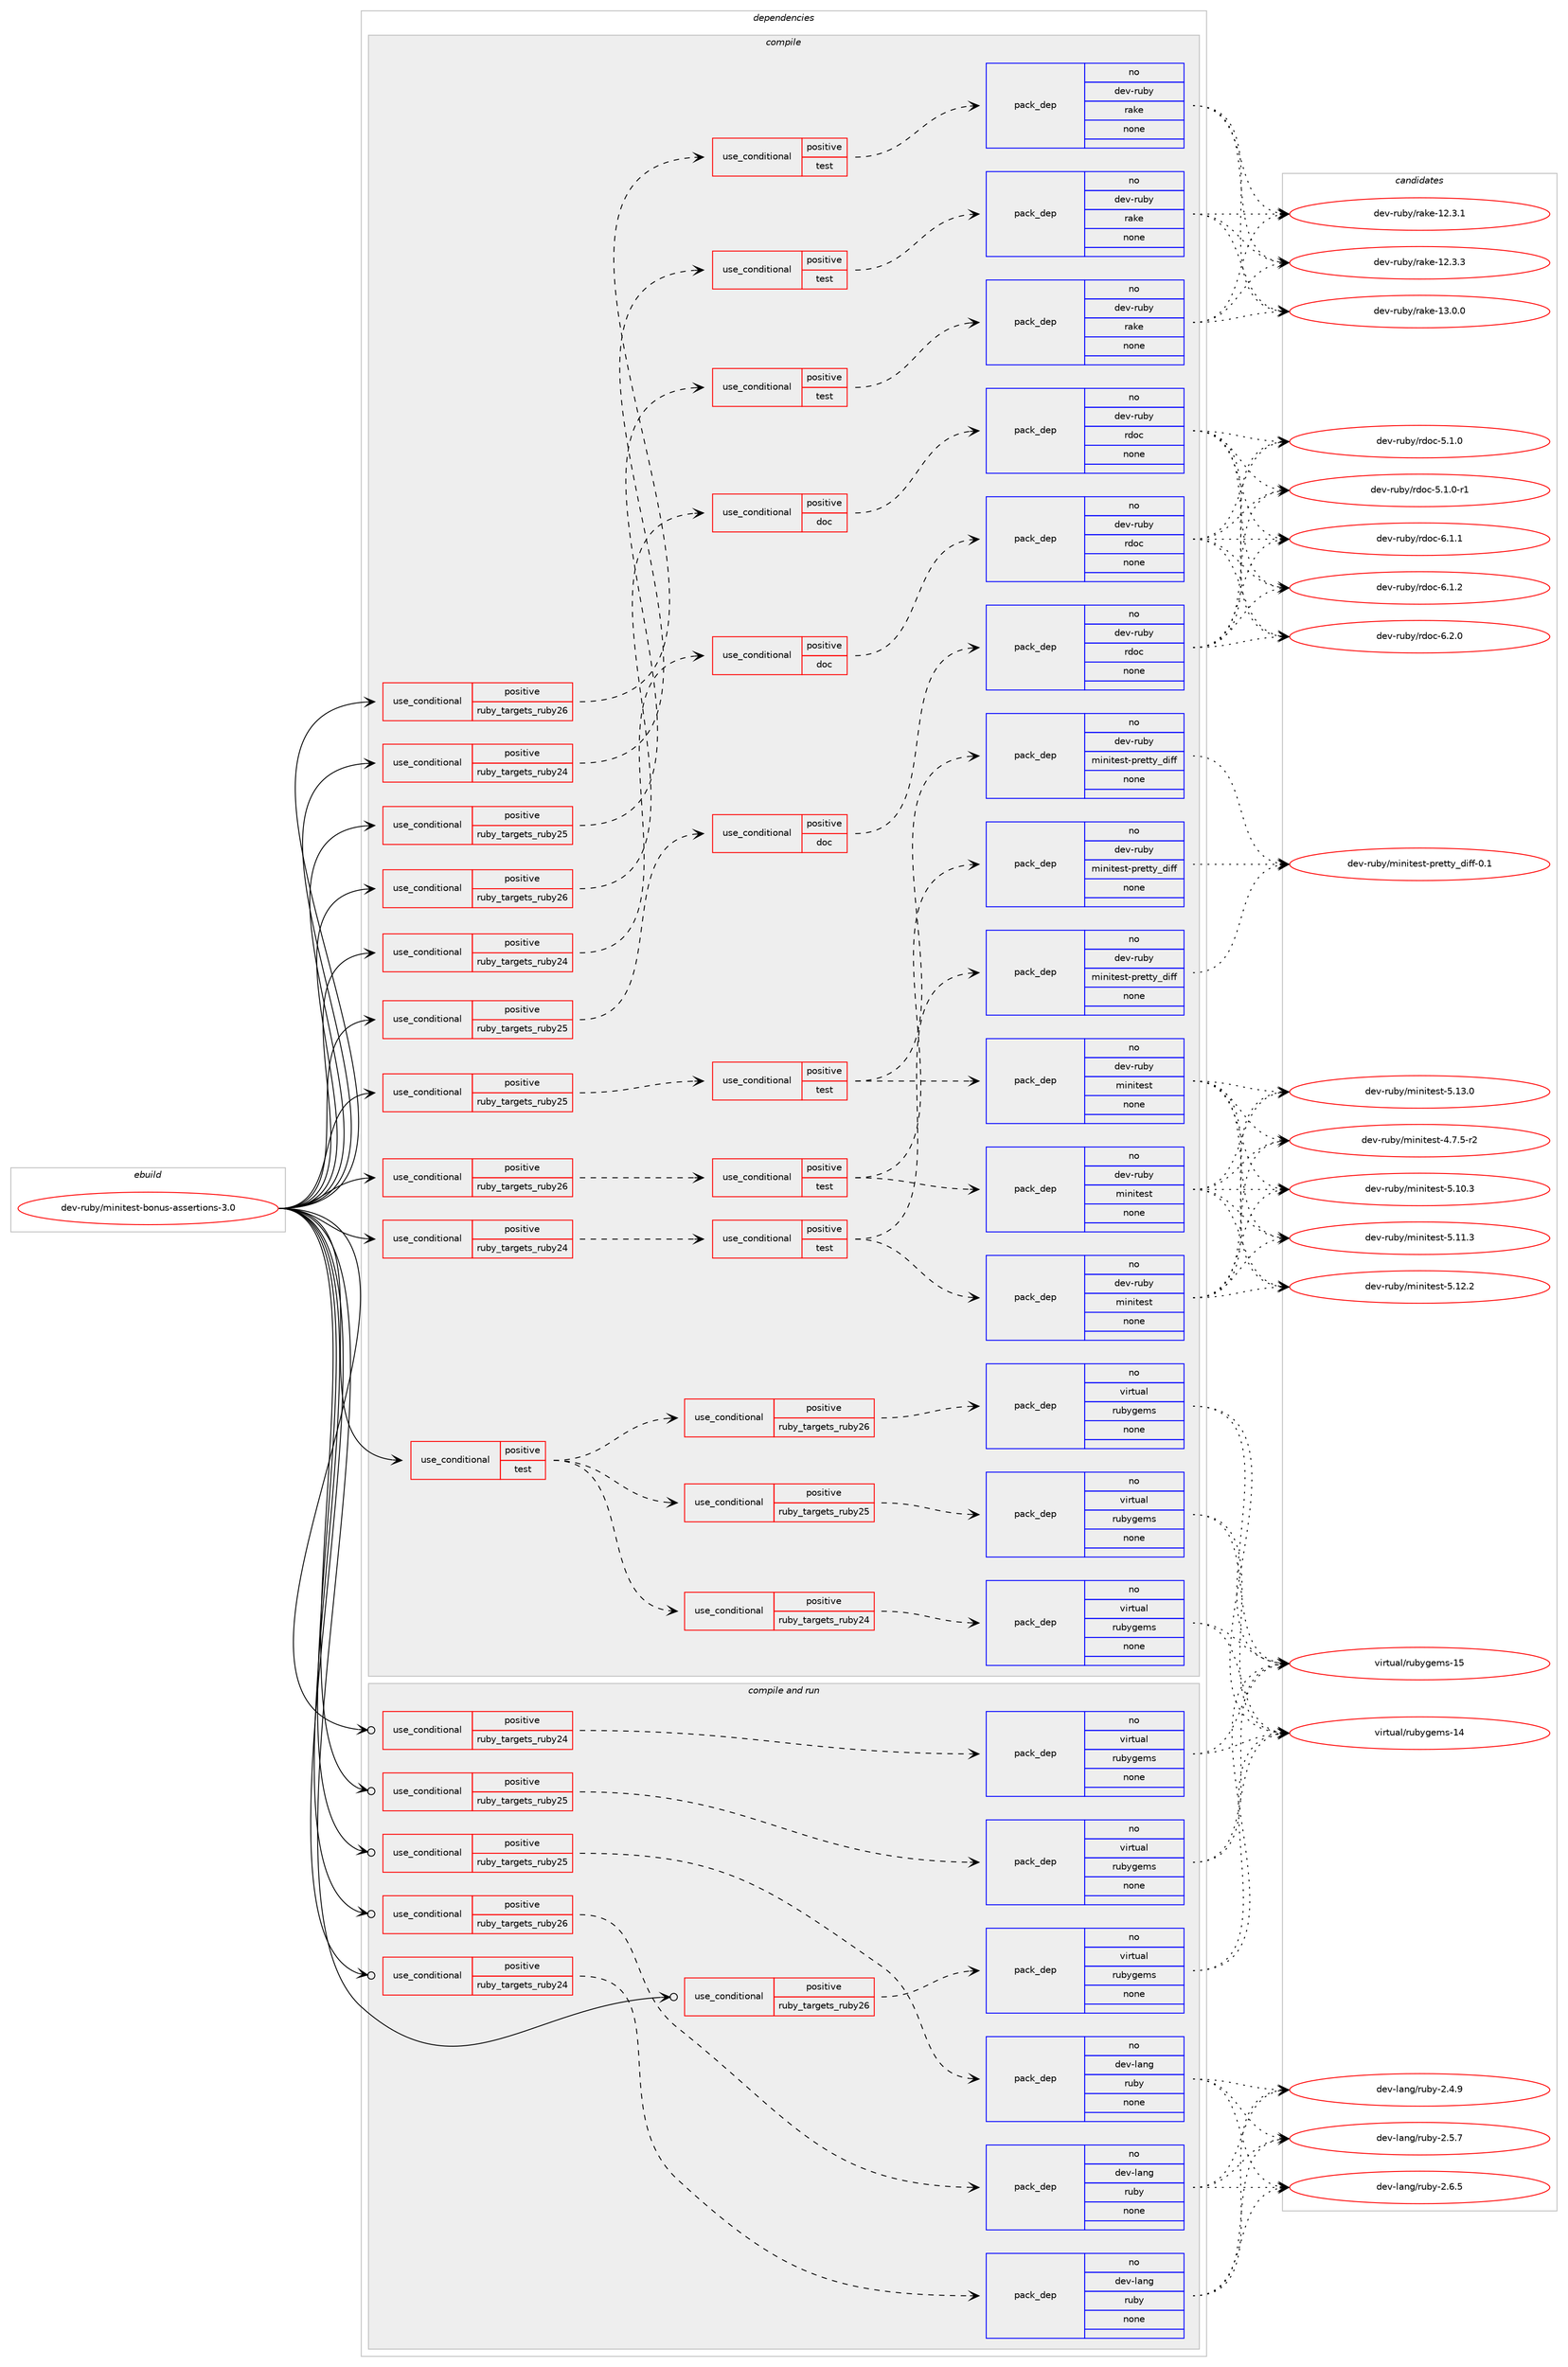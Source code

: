 digraph prolog {

# *************
# Graph options
# *************

newrank=true;
concentrate=true;
compound=true;
graph [rankdir=LR,fontname=Helvetica,fontsize=10,ranksep=1.5];#, ranksep=2.5, nodesep=0.2];
edge  [arrowhead=vee];
node  [fontname=Helvetica,fontsize=10];

# **********
# The ebuild
# **********

subgraph cluster_leftcol {
color=gray;
rank=same;
label=<<i>ebuild</i>>;
id [label="dev-ruby/minitest-bonus-assertions-3.0", color=red, width=4, href="../dev-ruby/minitest-bonus-assertions-3.0.svg"];
}

# ****************
# The dependencies
# ****************

subgraph cluster_midcol {
color=gray;
label=<<i>dependencies</i>>;
subgraph cluster_compile {
fillcolor="#eeeeee";
style=filled;
label=<<i>compile</i>>;
subgraph cond167926 {
dependency695930 [label=<<TABLE BORDER="0" CELLBORDER="1" CELLSPACING="0" CELLPADDING="4"><TR><TD ROWSPAN="3" CELLPADDING="10">use_conditional</TD></TR><TR><TD>positive</TD></TR><TR><TD>ruby_targets_ruby24</TD></TR></TABLE>>, shape=none, color=red];
subgraph cond167927 {
dependency695931 [label=<<TABLE BORDER="0" CELLBORDER="1" CELLSPACING="0" CELLPADDING="4"><TR><TD ROWSPAN="3" CELLPADDING="10">use_conditional</TD></TR><TR><TD>positive</TD></TR><TR><TD>doc</TD></TR></TABLE>>, shape=none, color=red];
subgraph pack516019 {
dependency695932 [label=<<TABLE BORDER="0" CELLBORDER="1" CELLSPACING="0" CELLPADDING="4" WIDTH="220"><TR><TD ROWSPAN="6" CELLPADDING="30">pack_dep</TD></TR><TR><TD WIDTH="110">no</TD></TR><TR><TD>dev-ruby</TD></TR><TR><TD>rdoc</TD></TR><TR><TD>none</TD></TR><TR><TD></TD></TR></TABLE>>, shape=none, color=blue];
}
dependency695931:e -> dependency695932:w [weight=20,style="dashed",arrowhead="vee"];
}
dependency695930:e -> dependency695931:w [weight=20,style="dashed",arrowhead="vee"];
}
id:e -> dependency695930:w [weight=20,style="solid",arrowhead="vee"];
subgraph cond167928 {
dependency695933 [label=<<TABLE BORDER="0" CELLBORDER="1" CELLSPACING="0" CELLPADDING="4"><TR><TD ROWSPAN="3" CELLPADDING="10">use_conditional</TD></TR><TR><TD>positive</TD></TR><TR><TD>ruby_targets_ruby24</TD></TR></TABLE>>, shape=none, color=red];
subgraph cond167929 {
dependency695934 [label=<<TABLE BORDER="0" CELLBORDER="1" CELLSPACING="0" CELLPADDING="4"><TR><TD ROWSPAN="3" CELLPADDING="10">use_conditional</TD></TR><TR><TD>positive</TD></TR><TR><TD>test</TD></TR></TABLE>>, shape=none, color=red];
subgraph pack516020 {
dependency695935 [label=<<TABLE BORDER="0" CELLBORDER="1" CELLSPACING="0" CELLPADDING="4" WIDTH="220"><TR><TD ROWSPAN="6" CELLPADDING="30">pack_dep</TD></TR><TR><TD WIDTH="110">no</TD></TR><TR><TD>dev-ruby</TD></TR><TR><TD>minitest</TD></TR><TR><TD>none</TD></TR><TR><TD></TD></TR></TABLE>>, shape=none, color=blue];
}
dependency695934:e -> dependency695935:w [weight=20,style="dashed",arrowhead="vee"];
subgraph pack516021 {
dependency695936 [label=<<TABLE BORDER="0" CELLBORDER="1" CELLSPACING="0" CELLPADDING="4" WIDTH="220"><TR><TD ROWSPAN="6" CELLPADDING="30">pack_dep</TD></TR><TR><TD WIDTH="110">no</TD></TR><TR><TD>dev-ruby</TD></TR><TR><TD>minitest-pretty_diff</TD></TR><TR><TD>none</TD></TR><TR><TD></TD></TR></TABLE>>, shape=none, color=blue];
}
dependency695934:e -> dependency695936:w [weight=20,style="dashed",arrowhead="vee"];
}
dependency695933:e -> dependency695934:w [weight=20,style="dashed",arrowhead="vee"];
}
id:e -> dependency695933:w [weight=20,style="solid",arrowhead="vee"];
subgraph cond167930 {
dependency695937 [label=<<TABLE BORDER="0" CELLBORDER="1" CELLSPACING="0" CELLPADDING="4"><TR><TD ROWSPAN="3" CELLPADDING="10">use_conditional</TD></TR><TR><TD>positive</TD></TR><TR><TD>ruby_targets_ruby24</TD></TR></TABLE>>, shape=none, color=red];
subgraph cond167931 {
dependency695938 [label=<<TABLE BORDER="0" CELLBORDER="1" CELLSPACING="0" CELLPADDING="4"><TR><TD ROWSPAN="3" CELLPADDING="10">use_conditional</TD></TR><TR><TD>positive</TD></TR><TR><TD>test</TD></TR></TABLE>>, shape=none, color=red];
subgraph pack516022 {
dependency695939 [label=<<TABLE BORDER="0" CELLBORDER="1" CELLSPACING="0" CELLPADDING="4" WIDTH="220"><TR><TD ROWSPAN="6" CELLPADDING="30">pack_dep</TD></TR><TR><TD WIDTH="110">no</TD></TR><TR><TD>dev-ruby</TD></TR><TR><TD>rake</TD></TR><TR><TD>none</TD></TR><TR><TD></TD></TR></TABLE>>, shape=none, color=blue];
}
dependency695938:e -> dependency695939:w [weight=20,style="dashed",arrowhead="vee"];
}
dependency695937:e -> dependency695938:w [weight=20,style="dashed",arrowhead="vee"];
}
id:e -> dependency695937:w [weight=20,style="solid",arrowhead="vee"];
subgraph cond167932 {
dependency695940 [label=<<TABLE BORDER="0" CELLBORDER="1" CELLSPACING="0" CELLPADDING="4"><TR><TD ROWSPAN="3" CELLPADDING="10">use_conditional</TD></TR><TR><TD>positive</TD></TR><TR><TD>ruby_targets_ruby25</TD></TR></TABLE>>, shape=none, color=red];
subgraph cond167933 {
dependency695941 [label=<<TABLE BORDER="0" CELLBORDER="1" CELLSPACING="0" CELLPADDING="4"><TR><TD ROWSPAN="3" CELLPADDING="10">use_conditional</TD></TR><TR><TD>positive</TD></TR><TR><TD>doc</TD></TR></TABLE>>, shape=none, color=red];
subgraph pack516023 {
dependency695942 [label=<<TABLE BORDER="0" CELLBORDER="1" CELLSPACING="0" CELLPADDING="4" WIDTH="220"><TR><TD ROWSPAN="6" CELLPADDING="30">pack_dep</TD></TR><TR><TD WIDTH="110">no</TD></TR><TR><TD>dev-ruby</TD></TR><TR><TD>rdoc</TD></TR><TR><TD>none</TD></TR><TR><TD></TD></TR></TABLE>>, shape=none, color=blue];
}
dependency695941:e -> dependency695942:w [weight=20,style="dashed",arrowhead="vee"];
}
dependency695940:e -> dependency695941:w [weight=20,style="dashed",arrowhead="vee"];
}
id:e -> dependency695940:w [weight=20,style="solid",arrowhead="vee"];
subgraph cond167934 {
dependency695943 [label=<<TABLE BORDER="0" CELLBORDER="1" CELLSPACING="0" CELLPADDING="4"><TR><TD ROWSPAN="3" CELLPADDING="10">use_conditional</TD></TR><TR><TD>positive</TD></TR><TR><TD>ruby_targets_ruby25</TD></TR></TABLE>>, shape=none, color=red];
subgraph cond167935 {
dependency695944 [label=<<TABLE BORDER="0" CELLBORDER="1" CELLSPACING="0" CELLPADDING="4"><TR><TD ROWSPAN="3" CELLPADDING="10">use_conditional</TD></TR><TR><TD>positive</TD></TR><TR><TD>test</TD></TR></TABLE>>, shape=none, color=red];
subgraph pack516024 {
dependency695945 [label=<<TABLE BORDER="0" CELLBORDER="1" CELLSPACING="0" CELLPADDING="4" WIDTH="220"><TR><TD ROWSPAN="6" CELLPADDING="30">pack_dep</TD></TR><TR><TD WIDTH="110">no</TD></TR><TR><TD>dev-ruby</TD></TR><TR><TD>minitest</TD></TR><TR><TD>none</TD></TR><TR><TD></TD></TR></TABLE>>, shape=none, color=blue];
}
dependency695944:e -> dependency695945:w [weight=20,style="dashed",arrowhead="vee"];
subgraph pack516025 {
dependency695946 [label=<<TABLE BORDER="0" CELLBORDER="1" CELLSPACING="0" CELLPADDING="4" WIDTH="220"><TR><TD ROWSPAN="6" CELLPADDING="30">pack_dep</TD></TR><TR><TD WIDTH="110">no</TD></TR><TR><TD>dev-ruby</TD></TR><TR><TD>minitest-pretty_diff</TD></TR><TR><TD>none</TD></TR><TR><TD></TD></TR></TABLE>>, shape=none, color=blue];
}
dependency695944:e -> dependency695946:w [weight=20,style="dashed",arrowhead="vee"];
}
dependency695943:e -> dependency695944:w [weight=20,style="dashed",arrowhead="vee"];
}
id:e -> dependency695943:w [weight=20,style="solid",arrowhead="vee"];
subgraph cond167936 {
dependency695947 [label=<<TABLE BORDER="0" CELLBORDER="1" CELLSPACING="0" CELLPADDING="4"><TR><TD ROWSPAN="3" CELLPADDING="10">use_conditional</TD></TR><TR><TD>positive</TD></TR><TR><TD>ruby_targets_ruby25</TD></TR></TABLE>>, shape=none, color=red];
subgraph cond167937 {
dependency695948 [label=<<TABLE BORDER="0" CELLBORDER="1" CELLSPACING="0" CELLPADDING="4"><TR><TD ROWSPAN="3" CELLPADDING="10">use_conditional</TD></TR><TR><TD>positive</TD></TR><TR><TD>test</TD></TR></TABLE>>, shape=none, color=red];
subgraph pack516026 {
dependency695949 [label=<<TABLE BORDER="0" CELLBORDER="1" CELLSPACING="0" CELLPADDING="4" WIDTH="220"><TR><TD ROWSPAN="6" CELLPADDING="30">pack_dep</TD></TR><TR><TD WIDTH="110">no</TD></TR><TR><TD>dev-ruby</TD></TR><TR><TD>rake</TD></TR><TR><TD>none</TD></TR><TR><TD></TD></TR></TABLE>>, shape=none, color=blue];
}
dependency695948:e -> dependency695949:w [weight=20,style="dashed",arrowhead="vee"];
}
dependency695947:e -> dependency695948:w [weight=20,style="dashed",arrowhead="vee"];
}
id:e -> dependency695947:w [weight=20,style="solid",arrowhead="vee"];
subgraph cond167938 {
dependency695950 [label=<<TABLE BORDER="0" CELLBORDER="1" CELLSPACING="0" CELLPADDING="4"><TR><TD ROWSPAN="3" CELLPADDING="10">use_conditional</TD></TR><TR><TD>positive</TD></TR><TR><TD>ruby_targets_ruby26</TD></TR></TABLE>>, shape=none, color=red];
subgraph cond167939 {
dependency695951 [label=<<TABLE BORDER="0" CELLBORDER="1" CELLSPACING="0" CELLPADDING="4"><TR><TD ROWSPAN="3" CELLPADDING="10">use_conditional</TD></TR><TR><TD>positive</TD></TR><TR><TD>doc</TD></TR></TABLE>>, shape=none, color=red];
subgraph pack516027 {
dependency695952 [label=<<TABLE BORDER="0" CELLBORDER="1" CELLSPACING="0" CELLPADDING="4" WIDTH="220"><TR><TD ROWSPAN="6" CELLPADDING="30">pack_dep</TD></TR><TR><TD WIDTH="110">no</TD></TR><TR><TD>dev-ruby</TD></TR><TR><TD>rdoc</TD></TR><TR><TD>none</TD></TR><TR><TD></TD></TR></TABLE>>, shape=none, color=blue];
}
dependency695951:e -> dependency695952:w [weight=20,style="dashed",arrowhead="vee"];
}
dependency695950:e -> dependency695951:w [weight=20,style="dashed",arrowhead="vee"];
}
id:e -> dependency695950:w [weight=20,style="solid",arrowhead="vee"];
subgraph cond167940 {
dependency695953 [label=<<TABLE BORDER="0" CELLBORDER="1" CELLSPACING="0" CELLPADDING="4"><TR><TD ROWSPAN="3" CELLPADDING="10">use_conditional</TD></TR><TR><TD>positive</TD></TR><TR><TD>ruby_targets_ruby26</TD></TR></TABLE>>, shape=none, color=red];
subgraph cond167941 {
dependency695954 [label=<<TABLE BORDER="0" CELLBORDER="1" CELLSPACING="0" CELLPADDING="4"><TR><TD ROWSPAN="3" CELLPADDING="10">use_conditional</TD></TR><TR><TD>positive</TD></TR><TR><TD>test</TD></TR></TABLE>>, shape=none, color=red];
subgraph pack516028 {
dependency695955 [label=<<TABLE BORDER="0" CELLBORDER="1" CELLSPACING="0" CELLPADDING="4" WIDTH="220"><TR><TD ROWSPAN="6" CELLPADDING="30">pack_dep</TD></TR><TR><TD WIDTH="110">no</TD></TR><TR><TD>dev-ruby</TD></TR><TR><TD>minitest</TD></TR><TR><TD>none</TD></TR><TR><TD></TD></TR></TABLE>>, shape=none, color=blue];
}
dependency695954:e -> dependency695955:w [weight=20,style="dashed",arrowhead="vee"];
subgraph pack516029 {
dependency695956 [label=<<TABLE BORDER="0" CELLBORDER="1" CELLSPACING="0" CELLPADDING="4" WIDTH="220"><TR><TD ROWSPAN="6" CELLPADDING="30">pack_dep</TD></TR><TR><TD WIDTH="110">no</TD></TR><TR><TD>dev-ruby</TD></TR><TR><TD>minitest-pretty_diff</TD></TR><TR><TD>none</TD></TR><TR><TD></TD></TR></TABLE>>, shape=none, color=blue];
}
dependency695954:e -> dependency695956:w [weight=20,style="dashed",arrowhead="vee"];
}
dependency695953:e -> dependency695954:w [weight=20,style="dashed",arrowhead="vee"];
}
id:e -> dependency695953:w [weight=20,style="solid",arrowhead="vee"];
subgraph cond167942 {
dependency695957 [label=<<TABLE BORDER="0" CELLBORDER="1" CELLSPACING="0" CELLPADDING="4"><TR><TD ROWSPAN="3" CELLPADDING="10">use_conditional</TD></TR><TR><TD>positive</TD></TR><TR><TD>ruby_targets_ruby26</TD></TR></TABLE>>, shape=none, color=red];
subgraph cond167943 {
dependency695958 [label=<<TABLE BORDER="0" CELLBORDER="1" CELLSPACING="0" CELLPADDING="4"><TR><TD ROWSPAN="3" CELLPADDING="10">use_conditional</TD></TR><TR><TD>positive</TD></TR><TR><TD>test</TD></TR></TABLE>>, shape=none, color=red];
subgraph pack516030 {
dependency695959 [label=<<TABLE BORDER="0" CELLBORDER="1" CELLSPACING="0" CELLPADDING="4" WIDTH="220"><TR><TD ROWSPAN="6" CELLPADDING="30">pack_dep</TD></TR><TR><TD WIDTH="110">no</TD></TR><TR><TD>dev-ruby</TD></TR><TR><TD>rake</TD></TR><TR><TD>none</TD></TR><TR><TD></TD></TR></TABLE>>, shape=none, color=blue];
}
dependency695958:e -> dependency695959:w [weight=20,style="dashed",arrowhead="vee"];
}
dependency695957:e -> dependency695958:w [weight=20,style="dashed",arrowhead="vee"];
}
id:e -> dependency695957:w [weight=20,style="solid",arrowhead="vee"];
subgraph cond167944 {
dependency695960 [label=<<TABLE BORDER="0" CELLBORDER="1" CELLSPACING="0" CELLPADDING="4"><TR><TD ROWSPAN="3" CELLPADDING="10">use_conditional</TD></TR><TR><TD>positive</TD></TR><TR><TD>test</TD></TR></TABLE>>, shape=none, color=red];
subgraph cond167945 {
dependency695961 [label=<<TABLE BORDER="0" CELLBORDER="1" CELLSPACING="0" CELLPADDING="4"><TR><TD ROWSPAN="3" CELLPADDING="10">use_conditional</TD></TR><TR><TD>positive</TD></TR><TR><TD>ruby_targets_ruby24</TD></TR></TABLE>>, shape=none, color=red];
subgraph pack516031 {
dependency695962 [label=<<TABLE BORDER="0" CELLBORDER="1" CELLSPACING="0" CELLPADDING="4" WIDTH="220"><TR><TD ROWSPAN="6" CELLPADDING="30">pack_dep</TD></TR><TR><TD WIDTH="110">no</TD></TR><TR><TD>virtual</TD></TR><TR><TD>rubygems</TD></TR><TR><TD>none</TD></TR><TR><TD></TD></TR></TABLE>>, shape=none, color=blue];
}
dependency695961:e -> dependency695962:w [weight=20,style="dashed",arrowhead="vee"];
}
dependency695960:e -> dependency695961:w [weight=20,style="dashed",arrowhead="vee"];
subgraph cond167946 {
dependency695963 [label=<<TABLE BORDER="0" CELLBORDER="1" CELLSPACING="0" CELLPADDING="4"><TR><TD ROWSPAN="3" CELLPADDING="10">use_conditional</TD></TR><TR><TD>positive</TD></TR><TR><TD>ruby_targets_ruby25</TD></TR></TABLE>>, shape=none, color=red];
subgraph pack516032 {
dependency695964 [label=<<TABLE BORDER="0" CELLBORDER="1" CELLSPACING="0" CELLPADDING="4" WIDTH="220"><TR><TD ROWSPAN="6" CELLPADDING="30">pack_dep</TD></TR><TR><TD WIDTH="110">no</TD></TR><TR><TD>virtual</TD></TR><TR><TD>rubygems</TD></TR><TR><TD>none</TD></TR><TR><TD></TD></TR></TABLE>>, shape=none, color=blue];
}
dependency695963:e -> dependency695964:w [weight=20,style="dashed",arrowhead="vee"];
}
dependency695960:e -> dependency695963:w [weight=20,style="dashed",arrowhead="vee"];
subgraph cond167947 {
dependency695965 [label=<<TABLE BORDER="0" CELLBORDER="1" CELLSPACING="0" CELLPADDING="4"><TR><TD ROWSPAN="3" CELLPADDING="10">use_conditional</TD></TR><TR><TD>positive</TD></TR><TR><TD>ruby_targets_ruby26</TD></TR></TABLE>>, shape=none, color=red];
subgraph pack516033 {
dependency695966 [label=<<TABLE BORDER="0" CELLBORDER="1" CELLSPACING="0" CELLPADDING="4" WIDTH="220"><TR><TD ROWSPAN="6" CELLPADDING="30">pack_dep</TD></TR><TR><TD WIDTH="110">no</TD></TR><TR><TD>virtual</TD></TR><TR><TD>rubygems</TD></TR><TR><TD>none</TD></TR><TR><TD></TD></TR></TABLE>>, shape=none, color=blue];
}
dependency695965:e -> dependency695966:w [weight=20,style="dashed",arrowhead="vee"];
}
dependency695960:e -> dependency695965:w [weight=20,style="dashed",arrowhead="vee"];
}
id:e -> dependency695960:w [weight=20,style="solid",arrowhead="vee"];
}
subgraph cluster_compileandrun {
fillcolor="#eeeeee";
style=filled;
label=<<i>compile and run</i>>;
subgraph cond167948 {
dependency695967 [label=<<TABLE BORDER="0" CELLBORDER="1" CELLSPACING="0" CELLPADDING="4"><TR><TD ROWSPAN="3" CELLPADDING="10">use_conditional</TD></TR><TR><TD>positive</TD></TR><TR><TD>ruby_targets_ruby24</TD></TR></TABLE>>, shape=none, color=red];
subgraph pack516034 {
dependency695968 [label=<<TABLE BORDER="0" CELLBORDER="1" CELLSPACING="0" CELLPADDING="4" WIDTH="220"><TR><TD ROWSPAN="6" CELLPADDING="30">pack_dep</TD></TR><TR><TD WIDTH="110">no</TD></TR><TR><TD>dev-lang</TD></TR><TR><TD>ruby</TD></TR><TR><TD>none</TD></TR><TR><TD></TD></TR></TABLE>>, shape=none, color=blue];
}
dependency695967:e -> dependency695968:w [weight=20,style="dashed",arrowhead="vee"];
}
id:e -> dependency695967:w [weight=20,style="solid",arrowhead="odotvee"];
subgraph cond167949 {
dependency695969 [label=<<TABLE BORDER="0" CELLBORDER="1" CELLSPACING="0" CELLPADDING="4"><TR><TD ROWSPAN="3" CELLPADDING="10">use_conditional</TD></TR><TR><TD>positive</TD></TR><TR><TD>ruby_targets_ruby24</TD></TR></TABLE>>, shape=none, color=red];
subgraph pack516035 {
dependency695970 [label=<<TABLE BORDER="0" CELLBORDER="1" CELLSPACING="0" CELLPADDING="4" WIDTH="220"><TR><TD ROWSPAN="6" CELLPADDING="30">pack_dep</TD></TR><TR><TD WIDTH="110">no</TD></TR><TR><TD>virtual</TD></TR><TR><TD>rubygems</TD></TR><TR><TD>none</TD></TR><TR><TD></TD></TR></TABLE>>, shape=none, color=blue];
}
dependency695969:e -> dependency695970:w [weight=20,style="dashed",arrowhead="vee"];
}
id:e -> dependency695969:w [weight=20,style="solid",arrowhead="odotvee"];
subgraph cond167950 {
dependency695971 [label=<<TABLE BORDER="0" CELLBORDER="1" CELLSPACING="0" CELLPADDING="4"><TR><TD ROWSPAN="3" CELLPADDING="10">use_conditional</TD></TR><TR><TD>positive</TD></TR><TR><TD>ruby_targets_ruby25</TD></TR></TABLE>>, shape=none, color=red];
subgraph pack516036 {
dependency695972 [label=<<TABLE BORDER="0" CELLBORDER="1" CELLSPACING="0" CELLPADDING="4" WIDTH="220"><TR><TD ROWSPAN="6" CELLPADDING="30">pack_dep</TD></TR><TR><TD WIDTH="110">no</TD></TR><TR><TD>dev-lang</TD></TR><TR><TD>ruby</TD></TR><TR><TD>none</TD></TR><TR><TD></TD></TR></TABLE>>, shape=none, color=blue];
}
dependency695971:e -> dependency695972:w [weight=20,style="dashed",arrowhead="vee"];
}
id:e -> dependency695971:w [weight=20,style="solid",arrowhead="odotvee"];
subgraph cond167951 {
dependency695973 [label=<<TABLE BORDER="0" CELLBORDER="1" CELLSPACING="0" CELLPADDING="4"><TR><TD ROWSPAN="3" CELLPADDING="10">use_conditional</TD></TR><TR><TD>positive</TD></TR><TR><TD>ruby_targets_ruby25</TD></TR></TABLE>>, shape=none, color=red];
subgraph pack516037 {
dependency695974 [label=<<TABLE BORDER="0" CELLBORDER="1" CELLSPACING="0" CELLPADDING="4" WIDTH="220"><TR><TD ROWSPAN="6" CELLPADDING="30">pack_dep</TD></TR><TR><TD WIDTH="110">no</TD></TR><TR><TD>virtual</TD></TR><TR><TD>rubygems</TD></TR><TR><TD>none</TD></TR><TR><TD></TD></TR></TABLE>>, shape=none, color=blue];
}
dependency695973:e -> dependency695974:w [weight=20,style="dashed",arrowhead="vee"];
}
id:e -> dependency695973:w [weight=20,style="solid",arrowhead="odotvee"];
subgraph cond167952 {
dependency695975 [label=<<TABLE BORDER="0" CELLBORDER="1" CELLSPACING="0" CELLPADDING="4"><TR><TD ROWSPAN="3" CELLPADDING="10">use_conditional</TD></TR><TR><TD>positive</TD></TR><TR><TD>ruby_targets_ruby26</TD></TR></TABLE>>, shape=none, color=red];
subgraph pack516038 {
dependency695976 [label=<<TABLE BORDER="0" CELLBORDER="1" CELLSPACING="0" CELLPADDING="4" WIDTH="220"><TR><TD ROWSPAN="6" CELLPADDING="30">pack_dep</TD></TR><TR><TD WIDTH="110">no</TD></TR><TR><TD>dev-lang</TD></TR><TR><TD>ruby</TD></TR><TR><TD>none</TD></TR><TR><TD></TD></TR></TABLE>>, shape=none, color=blue];
}
dependency695975:e -> dependency695976:w [weight=20,style="dashed",arrowhead="vee"];
}
id:e -> dependency695975:w [weight=20,style="solid",arrowhead="odotvee"];
subgraph cond167953 {
dependency695977 [label=<<TABLE BORDER="0" CELLBORDER="1" CELLSPACING="0" CELLPADDING="4"><TR><TD ROWSPAN="3" CELLPADDING="10">use_conditional</TD></TR><TR><TD>positive</TD></TR><TR><TD>ruby_targets_ruby26</TD></TR></TABLE>>, shape=none, color=red];
subgraph pack516039 {
dependency695978 [label=<<TABLE BORDER="0" CELLBORDER="1" CELLSPACING="0" CELLPADDING="4" WIDTH="220"><TR><TD ROWSPAN="6" CELLPADDING="30">pack_dep</TD></TR><TR><TD WIDTH="110">no</TD></TR><TR><TD>virtual</TD></TR><TR><TD>rubygems</TD></TR><TR><TD>none</TD></TR><TR><TD></TD></TR></TABLE>>, shape=none, color=blue];
}
dependency695977:e -> dependency695978:w [weight=20,style="dashed",arrowhead="vee"];
}
id:e -> dependency695977:w [weight=20,style="solid",arrowhead="odotvee"];
}
subgraph cluster_run {
fillcolor="#eeeeee";
style=filled;
label=<<i>run</i>>;
}
}

# **************
# The candidates
# **************

subgraph cluster_choices {
rank=same;
color=gray;
label=<<i>candidates</i>>;

subgraph choice516019 {
color=black;
nodesep=1;
choice10010111845114117981214711410011199455346494648 [label="dev-ruby/rdoc-5.1.0", color=red, width=4,href="../dev-ruby/rdoc-5.1.0.svg"];
choice100101118451141179812147114100111994553464946484511449 [label="dev-ruby/rdoc-5.1.0-r1", color=red, width=4,href="../dev-ruby/rdoc-5.1.0-r1.svg"];
choice10010111845114117981214711410011199455446494649 [label="dev-ruby/rdoc-6.1.1", color=red, width=4,href="../dev-ruby/rdoc-6.1.1.svg"];
choice10010111845114117981214711410011199455446494650 [label="dev-ruby/rdoc-6.1.2", color=red, width=4,href="../dev-ruby/rdoc-6.1.2.svg"];
choice10010111845114117981214711410011199455446504648 [label="dev-ruby/rdoc-6.2.0", color=red, width=4,href="../dev-ruby/rdoc-6.2.0.svg"];
dependency695932:e -> choice10010111845114117981214711410011199455346494648:w [style=dotted,weight="100"];
dependency695932:e -> choice100101118451141179812147114100111994553464946484511449:w [style=dotted,weight="100"];
dependency695932:e -> choice10010111845114117981214711410011199455446494649:w [style=dotted,weight="100"];
dependency695932:e -> choice10010111845114117981214711410011199455446494650:w [style=dotted,weight="100"];
dependency695932:e -> choice10010111845114117981214711410011199455446504648:w [style=dotted,weight="100"];
}
subgraph choice516020 {
color=black;
nodesep=1;
choice1001011184511411798121471091051101051161011151164552465546534511450 [label="dev-ruby/minitest-4.7.5-r2", color=red, width=4,href="../dev-ruby/minitest-4.7.5-r2.svg"];
choice10010111845114117981214710910511010511610111511645534649484651 [label="dev-ruby/minitest-5.10.3", color=red, width=4,href="../dev-ruby/minitest-5.10.3.svg"];
choice10010111845114117981214710910511010511610111511645534649494651 [label="dev-ruby/minitest-5.11.3", color=red, width=4,href="../dev-ruby/minitest-5.11.3.svg"];
choice10010111845114117981214710910511010511610111511645534649504650 [label="dev-ruby/minitest-5.12.2", color=red, width=4,href="../dev-ruby/minitest-5.12.2.svg"];
choice10010111845114117981214710910511010511610111511645534649514648 [label="dev-ruby/minitest-5.13.0", color=red, width=4,href="../dev-ruby/minitest-5.13.0.svg"];
dependency695935:e -> choice1001011184511411798121471091051101051161011151164552465546534511450:w [style=dotted,weight="100"];
dependency695935:e -> choice10010111845114117981214710910511010511610111511645534649484651:w [style=dotted,weight="100"];
dependency695935:e -> choice10010111845114117981214710910511010511610111511645534649494651:w [style=dotted,weight="100"];
dependency695935:e -> choice10010111845114117981214710910511010511610111511645534649504650:w [style=dotted,weight="100"];
dependency695935:e -> choice10010111845114117981214710910511010511610111511645534649514648:w [style=dotted,weight="100"];
}
subgraph choice516021 {
color=black;
nodesep=1;
choice100101118451141179812147109105110105116101115116451121141011161161219510010510210245484649 [label="dev-ruby/minitest-pretty_diff-0.1", color=red, width=4,href="../dev-ruby/minitest-pretty_diff-0.1.svg"];
dependency695936:e -> choice100101118451141179812147109105110105116101115116451121141011161161219510010510210245484649:w [style=dotted,weight="100"];
}
subgraph choice516022 {
color=black;
nodesep=1;
choice1001011184511411798121471149710710145495046514649 [label="dev-ruby/rake-12.3.1", color=red, width=4,href="../dev-ruby/rake-12.3.1.svg"];
choice1001011184511411798121471149710710145495046514651 [label="dev-ruby/rake-12.3.3", color=red, width=4,href="../dev-ruby/rake-12.3.3.svg"];
choice1001011184511411798121471149710710145495146484648 [label="dev-ruby/rake-13.0.0", color=red, width=4,href="../dev-ruby/rake-13.0.0.svg"];
dependency695939:e -> choice1001011184511411798121471149710710145495046514649:w [style=dotted,weight="100"];
dependency695939:e -> choice1001011184511411798121471149710710145495046514651:w [style=dotted,weight="100"];
dependency695939:e -> choice1001011184511411798121471149710710145495146484648:w [style=dotted,weight="100"];
}
subgraph choice516023 {
color=black;
nodesep=1;
choice10010111845114117981214711410011199455346494648 [label="dev-ruby/rdoc-5.1.0", color=red, width=4,href="../dev-ruby/rdoc-5.1.0.svg"];
choice100101118451141179812147114100111994553464946484511449 [label="dev-ruby/rdoc-5.1.0-r1", color=red, width=4,href="../dev-ruby/rdoc-5.1.0-r1.svg"];
choice10010111845114117981214711410011199455446494649 [label="dev-ruby/rdoc-6.1.1", color=red, width=4,href="../dev-ruby/rdoc-6.1.1.svg"];
choice10010111845114117981214711410011199455446494650 [label="dev-ruby/rdoc-6.1.2", color=red, width=4,href="../dev-ruby/rdoc-6.1.2.svg"];
choice10010111845114117981214711410011199455446504648 [label="dev-ruby/rdoc-6.2.0", color=red, width=4,href="../dev-ruby/rdoc-6.2.0.svg"];
dependency695942:e -> choice10010111845114117981214711410011199455346494648:w [style=dotted,weight="100"];
dependency695942:e -> choice100101118451141179812147114100111994553464946484511449:w [style=dotted,weight="100"];
dependency695942:e -> choice10010111845114117981214711410011199455446494649:w [style=dotted,weight="100"];
dependency695942:e -> choice10010111845114117981214711410011199455446494650:w [style=dotted,weight="100"];
dependency695942:e -> choice10010111845114117981214711410011199455446504648:w [style=dotted,weight="100"];
}
subgraph choice516024 {
color=black;
nodesep=1;
choice1001011184511411798121471091051101051161011151164552465546534511450 [label="dev-ruby/minitest-4.7.5-r2", color=red, width=4,href="../dev-ruby/minitest-4.7.5-r2.svg"];
choice10010111845114117981214710910511010511610111511645534649484651 [label="dev-ruby/minitest-5.10.3", color=red, width=4,href="../dev-ruby/minitest-5.10.3.svg"];
choice10010111845114117981214710910511010511610111511645534649494651 [label="dev-ruby/minitest-5.11.3", color=red, width=4,href="../dev-ruby/minitest-5.11.3.svg"];
choice10010111845114117981214710910511010511610111511645534649504650 [label="dev-ruby/minitest-5.12.2", color=red, width=4,href="../dev-ruby/minitest-5.12.2.svg"];
choice10010111845114117981214710910511010511610111511645534649514648 [label="dev-ruby/minitest-5.13.0", color=red, width=4,href="../dev-ruby/minitest-5.13.0.svg"];
dependency695945:e -> choice1001011184511411798121471091051101051161011151164552465546534511450:w [style=dotted,weight="100"];
dependency695945:e -> choice10010111845114117981214710910511010511610111511645534649484651:w [style=dotted,weight="100"];
dependency695945:e -> choice10010111845114117981214710910511010511610111511645534649494651:w [style=dotted,weight="100"];
dependency695945:e -> choice10010111845114117981214710910511010511610111511645534649504650:w [style=dotted,weight="100"];
dependency695945:e -> choice10010111845114117981214710910511010511610111511645534649514648:w [style=dotted,weight="100"];
}
subgraph choice516025 {
color=black;
nodesep=1;
choice100101118451141179812147109105110105116101115116451121141011161161219510010510210245484649 [label="dev-ruby/minitest-pretty_diff-0.1", color=red, width=4,href="../dev-ruby/minitest-pretty_diff-0.1.svg"];
dependency695946:e -> choice100101118451141179812147109105110105116101115116451121141011161161219510010510210245484649:w [style=dotted,weight="100"];
}
subgraph choice516026 {
color=black;
nodesep=1;
choice1001011184511411798121471149710710145495046514649 [label="dev-ruby/rake-12.3.1", color=red, width=4,href="../dev-ruby/rake-12.3.1.svg"];
choice1001011184511411798121471149710710145495046514651 [label="dev-ruby/rake-12.3.3", color=red, width=4,href="../dev-ruby/rake-12.3.3.svg"];
choice1001011184511411798121471149710710145495146484648 [label="dev-ruby/rake-13.0.0", color=red, width=4,href="../dev-ruby/rake-13.0.0.svg"];
dependency695949:e -> choice1001011184511411798121471149710710145495046514649:w [style=dotted,weight="100"];
dependency695949:e -> choice1001011184511411798121471149710710145495046514651:w [style=dotted,weight="100"];
dependency695949:e -> choice1001011184511411798121471149710710145495146484648:w [style=dotted,weight="100"];
}
subgraph choice516027 {
color=black;
nodesep=1;
choice10010111845114117981214711410011199455346494648 [label="dev-ruby/rdoc-5.1.0", color=red, width=4,href="../dev-ruby/rdoc-5.1.0.svg"];
choice100101118451141179812147114100111994553464946484511449 [label="dev-ruby/rdoc-5.1.0-r1", color=red, width=4,href="../dev-ruby/rdoc-5.1.0-r1.svg"];
choice10010111845114117981214711410011199455446494649 [label="dev-ruby/rdoc-6.1.1", color=red, width=4,href="../dev-ruby/rdoc-6.1.1.svg"];
choice10010111845114117981214711410011199455446494650 [label="dev-ruby/rdoc-6.1.2", color=red, width=4,href="../dev-ruby/rdoc-6.1.2.svg"];
choice10010111845114117981214711410011199455446504648 [label="dev-ruby/rdoc-6.2.0", color=red, width=4,href="../dev-ruby/rdoc-6.2.0.svg"];
dependency695952:e -> choice10010111845114117981214711410011199455346494648:w [style=dotted,weight="100"];
dependency695952:e -> choice100101118451141179812147114100111994553464946484511449:w [style=dotted,weight="100"];
dependency695952:e -> choice10010111845114117981214711410011199455446494649:w [style=dotted,weight="100"];
dependency695952:e -> choice10010111845114117981214711410011199455446494650:w [style=dotted,weight="100"];
dependency695952:e -> choice10010111845114117981214711410011199455446504648:w [style=dotted,weight="100"];
}
subgraph choice516028 {
color=black;
nodesep=1;
choice1001011184511411798121471091051101051161011151164552465546534511450 [label="dev-ruby/minitest-4.7.5-r2", color=red, width=4,href="../dev-ruby/minitest-4.7.5-r2.svg"];
choice10010111845114117981214710910511010511610111511645534649484651 [label="dev-ruby/minitest-5.10.3", color=red, width=4,href="../dev-ruby/minitest-5.10.3.svg"];
choice10010111845114117981214710910511010511610111511645534649494651 [label="dev-ruby/minitest-5.11.3", color=red, width=4,href="../dev-ruby/minitest-5.11.3.svg"];
choice10010111845114117981214710910511010511610111511645534649504650 [label="dev-ruby/minitest-5.12.2", color=red, width=4,href="../dev-ruby/minitest-5.12.2.svg"];
choice10010111845114117981214710910511010511610111511645534649514648 [label="dev-ruby/minitest-5.13.0", color=red, width=4,href="../dev-ruby/minitest-5.13.0.svg"];
dependency695955:e -> choice1001011184511411798121471091051101051161011151164552465546534511450:w [style=dotted,weight="100"];
dependency695955:e -> choice10010111845114117981214710910511010511610111511645534649484651:w [style=dotted,weight="100"];
dependency695955:e -> choice10010111845114117981214710910511010511610111511645534649494651:w [style=dotted,weight="100"];
dependency695955:e -> choice10010111845114117981214710910511010511610111511645534649504650:w [style=dotted,weight="100"];
dependency695955:e -> choice10010111845114117981214710910511010511610111511645534649514648:w [style=dotted,weight="100"];
}
subgraph choice516029 {
color=black;
nodesep=1;
choice100101118451141179812147109105110105116101115116451121141011161161219510010510210245484649 [label="dev-ruby/minitest-pretty_diff-0.1", color=red, width=4,href="../dev-ruby/minitest-pretty_diff-0.1.svg"];
dependency695956:e -> choice100101118451141179812147109105110105116101115116451121141011161161219510010510210245484649:w [style=dotted,weight="100"];
}
subgraph choice516030 {
color=black;
nodesep=1;
choice1001011184511411798121471149710710145495046514649 [label="dev-ruby/rake-12.3.1", color=red, width=4,href="../dev-ruby/rake-12.3.1.svg"];
choice1001011184511411798121471149710710145495046514651 [label="dev-ruby/rake-12.3.3", color=red, width=4,href="../dev-ruby/rake-12.3.3.svg"];
choice1001011184511411798121471149710710145495146484648 [label="dev-ruby/rake-13.0.0", color=red, width=4,href="../dev-ruby/rake-13.0.0.svg"];
dependency695959:e -> choice1001011184511411798121471149710710145495046514649:w [style=dotted,weight="100"];
dependency695959:e -> choice1001011184511411798121471149710710145495046514651:w [style=dotted,weight="100"];
dependency695959:e -> choice1001011184511411798121471149710710145495146484648:w [style=dotted,weight="100"];
}
subgraph choice516031 {
color=black;
nodesep=1;
choice118105114116117971084711411798121103101109115454952 [label="virtual/rubygems-14", color=red, width=4,href="../virtual/rubygems-14.svg"];
choice118105114116117971084711411798121103101109115454953 [label="virtual/rubygems-15", color=red, width=4,href="../virtual/rubygems-15.svg"];
dependency695962:e -> choice118105114116117971084711411798121103101109115454952:w [style=dotted,weight="100"];
dependency695962:e -> choice118105114116117971084711411798121103101109115454953:w [style=dotted,weight="100"];
}
subgraph choice516032 {
color=black;
nodesep=1;
choice118105114116117971084711411798121103101109115454952 [label="virtual/rubygems-14", color=red, width=4,href="../virtual/rubygems-14.svg"];
choice118105114116117971084711411798121103101109115454953 [label="virtual/rubygems-15", color=red, width=4,href="../virtual/rubygems-15.svg"];
dependency695964:e -> choice118105114116117971084711411798121103101109115454952:w [style=dotted,weight="100"];
dependency695964:e -> choice118105114116117971084711411798121103101109115454953:w [style=dotted,weight="100"];
}
subgraph choice516033 {
color=black;
nodesep=1;
choice118105114116117971084711411798121103101109115454952 [label="virtual/rubygems-14", color=red, width=4,href="../virtual/rubygems-14.svg"];
choice118105114116117971084711411798121103101109115454953 [label="virtual/rubygems-15", color=red, width=4,href="../virtual/rubygems-15.svg"];
dependency695966:e -> choice118105114116117971084711411798121103101109115454952:w [style=dotted,weight="100"];
dependency695966:e -> choice118105114116117971084711411798121103101109115454953:w [style=dotted,weight="100"];
}
subgraph choice516034 {
color=black;
nodesep=1;
choice10010111845108971101034711411798121455046524657 [label="dev-lang/ruby-2.4.9", color=red, width=4,href="../dev-lang/ruby-2.4.9.svg"];
choice10010111845108971101034711411798121455046534655 [label="dev-lang/ruby-2.5.7", color=red, width=4,href="../dev-lang/ruby-2.5.7.svg"];
choice10010111845108971101034711411798121455046544653 [label="dev-lang/ruby-2.6.5", color=red, width=4,href="../dev-lang/ruby-2.6.5.svg"];
dependency695968:e -> choice10010111845108971101034711411798121455046524657:w [style=dotted,weight="100"];
dependency695968:e -> choice10010111845108971101034711411798121455046534655:w [style=dotted,weight="100"];
dependency695968:e -> choice10010111845108971101034711411798121455046544653:w [style=dotted,weight="100"];
}
subgraph choice516035 {
color=black;
nodesep=1;
choice118105114116117971084711411798121103101109115454952 [label="virtual/rubygems-14", color=red, width=4,href="../virtual/rubygems-14.svg"];
choice118105114116117971084711411798121103101109115454953 [label="virtual/rubygems-15", color=red, width=4,href="../virtual/rubygems-15.svg"];
dependency695970:e -> choice118105114116117971084711411798121103101109115454952:w [style=dotted,weight="100"];
dependency695970:e -> choice118105114116117971084711411798121103101109115454953:w [style=dotted,weight="100"];
}
subgraph choice516036 {
color=black;
nodesep=1;
choice10010111845108971101034711411798121455046524657 [label="dev-lang/ruby-2.4.9", color=red, width=4,href="../dev-lang/ruby-2.4.9.svg"];
choice10010111845108971101034711411798121455046534655 [label="dev-lang/ruby-2.5.7", color=red, width=4,href="../dev-lang/ruby-2.5.7.svg"];
choice10010111845108971101034711411798121455046544653 [label="dev-lang/ruby-2.6.5", color=red, width=4,href="../dev-lang/ruby-2.6.5.svg"];
dependency695972:e -> choice10010111845108971101034711411798121455046524657:w [style=dotted,weight="100"];
dependency695972:e -> choice10010111845108971101034711411798121455046534655:w [style=dotted,weight="100"];
dependency695972:e -> choice10010111845108971101034711411798121455046544653:w [style=dotted,weight="100"];
}
subgraph choice516037 {
color=black;
nodesep=1;
choice118105114116117971084711411798121103101109115454952 [label="virtual/rubygems-14", color=red, width=4,href="../virtual/rubygems-14.svg"];
choice118105114116117971084711411798121103101109115454953 [label="virtual/rubygems-15", color=red, width=4,href="../virtual/rubygems-15.svg"];
dependency695974:e -> choice118105114116117971084711411798121103101109115454952:w [style=dotted,weight="100"];
dependency695974:e -> choice118105114116117971084711411798121103101109115454953:w [style=dotted,weight="100"];
}
subgraph choice516038 {
color=black;
nodesep=1;
choice10010111845108971101034711411798121455046524657 [label="dev-lang/ruby-2.4.9", color=red, width=4,href="../dev-lang/ruby-2.4.9.svg"];
choice10010111845108971101034711411798121455046534655 [label="dev-lang/ruby-2.5.7", color=red, width=4,href="../dev-lang/ruby-2.5.7.svg"];
choice10010111845108971101034711411798121455046544653 [label="dev-lang/ruby-2.6.5", color=red, width=4,href="../dev-lang/ruby-2.6.5.svg"];
dependency695976:e -> choice10010111845108971101034711411798121455046524657:w [style=dotted,weight="100"];
dependency695976:e -> choice10010111845108971101034711411798121455046534655:w [style=dotted,weight="100"];
dependency695976:e -> choice10010111845108971101034711411798121455046544653:w [style=dotted,weight="100"];
}
subgraph choice516039 {
color=black;
nodesep=1;
choice118105114116117971084711411798121103101109115454952 [label="virtual/rubygems-14", color=red, width=4,href="../virtual/rubygems-14.svg"];
choice118105114116117971084711411798121103101109115454953 [label="virtual/rubygems-15", color=red, width=4,href="../virtual/rubygems-15.svg"];
dependency695978:e -> choice118105114116117971084711411798121103101109115454952:w [style=dotted,weight="100"];
dependency695978:e -> choice118105114116117971084711411798121103101109115454953:w [style=dotted,weight="100"];
}
}

}

